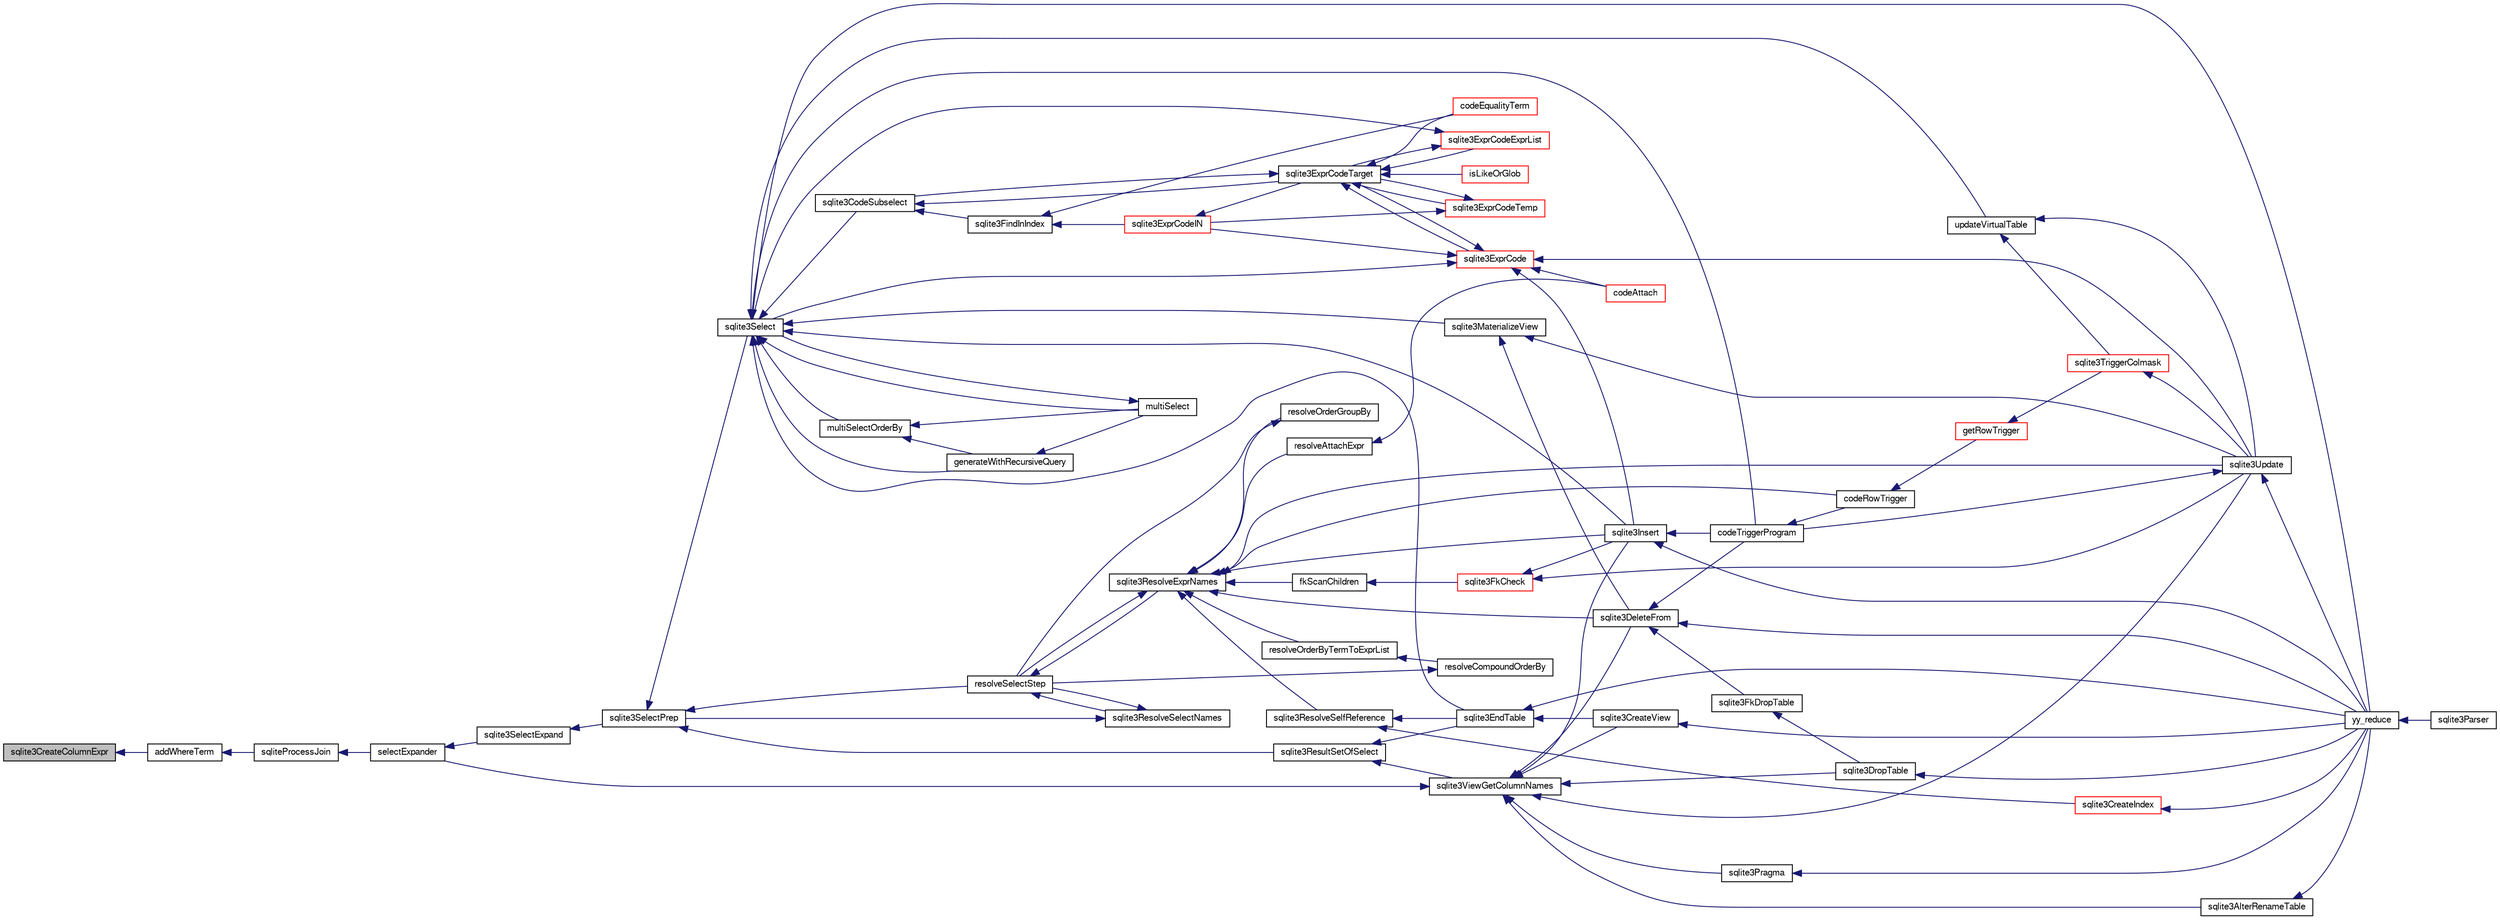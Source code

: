 digraph "sqlite3CreateColumnExpr"
{
  edge [fontname="FreeSans",fontsize="10",labelfontname="FreeSans",labelfontsize="10"];
  node [fontname="FreeSans",fontsize="10",shape=record];
  rankdir="LR";
  Node481547 [label="sqlite3CreateColumnExpr",height=0.2,width=0.4,color="black", fillcolor="grey75", style="filled", fontcolor="black"];
  Node481547 -> Node481548 [dir="back",color="midnightblue",fontsize="10",style="solid",fontname="FreeSans"];
  Node481548 [label="addWhereTerm",height=0.2,width=0.4,color="black", fillcolor="white", style="filled",URL="$sqlite3_8c.html#a916438f860daaffa479b734432cbdf25"];
  Node481548 -> Node481549 [dir="back",color="midnightblue",fontsize="10",style="solid",fontname="FreeSans"];
  Node481549 [label="sqliteProcessJoin",height=0.2,width=0.4,color="black", fillcolor="white", style="filled",URL="$sqlite3_8c.html#a4c90acd601941efc455f7b09a7f9d6a9"];
  Node481549 -> Node481550 [dir="back",color="midnightblue",fontsize="10",style="solid",fontname="FreeSans"];
  Node481550 [label="selectExpander",height=0.2,width=0.4,color="black", fillcolor="white", style="filled",URL="$sqlite3_8c.html#abee977318fbf74531340c6e41b0ca953"];
  Node481550 -> Node481551 [dir="back",color="midnightblue",fontsize="10",style="solid",fontname="FreeSans"];
  Node481551 [label="sqlite3SelectExpand",height=0.2,width=0.4,color="black", fillcolor="white", style="filled",URL="$sqlite3_8c.html#ae55acd1d8219505e629c2148950fa3de"];
  Node481551 -> Node481552 [dir="back",color="midnightblue",fontsize="10",style="solid",fontname="FreeSans"];
  Node481552 [label="sqlite3SelectPrep",height=0.2,width=0.4,color="black", fillcolor="white", style="filled",URL="$sqlite3_8c.html#aa4385bd53c0a43dea72fbc23cc78e1c6"];
  Node481552 -> Node481553 [dir="back",color="midnightblue",fontsize="10",style="solid",fontname="FreeSans"];
  Node481553 [label="resolveSelectStep",height=0.2,width=0.4,color="black", fillcolor="white", style="filled",URL="$sqlite3_8c.html#a0b9015a9e505c63fd104dcbad672c814"];
  Node481553 -> Node481554 [dir="back",color="midnightblue",fontsize="10",style="solid",fontname="FreeSans"];
  Node481554 [label="sqlite3ResolveExprNames",height=0.2,width=0.4,color="black", fillcolor="white", style="filled",URL="$sqlite3_8c.html#a537cf717a3f847807d3a3fd65da636ad"];
  Node481554 -> Node481555 [dir="back",color="midnightblue",fontsize="10",style="solid",fontname="FreeSans"];
  Node481555 [label="resolveOrderByTermToExprList",height=0.2,width=0.4,color="black", fillcolor="white", style="filled",URL="$sqlite3_8c.html#ac7f7eabdc769257622ad90aac3e02fe6"];
  Node481555 -> Node481556 [dir="back",color="midnightblue",fontsize="10",style="solid",fontname="FreeSans"];
  Node481556 [label="resolveCompoundOrderBy",height=0.2,width=0.4,color="black", fillcolor="white", style="filled",URL="$sqlite3_8c.html#a462c5aa49cfd6aad6a92fa60ddefc569"];
  Node481556 -> Node481553 [dir="back",color="midnightblue",fontsize="10",style="solid",fontname="FreeSans"];
  Node481554 -> Node481557 [dir="back",color="midnightblue",fontsize="10",style="solid",fontname="FreeSans"];
  Node481557 [label="resolveOrderGroupBy",height=0.2,width=0.4,color="black", fillcolor="white", style="filled",URL="$sqlite3_8c.html#a4dc8ed6177a5de887eae1010992e3d00"];
  Node481557 -> Node481553 [dir="back",color="midnightblue",fontsize="10",style="solid",fontname="FreeSans"];
  Node481554 -> Node481553 [dir="back",color="midnightblue",fontsize="10",style="solid",fontname="FreeSans"];
  Node481554 -> Node481558 [dir="back",color="midnightblue",fontsize="10",style="solid",fontname="FreeSans"];
  Node481558 [label="sqlite3ResolveSelfReference",height=0.2,width=0.4,color="black", fillcolor="white", style="filled",URL="$sqlite3_8c.html#ab524095a849de78f8728167d19336094"];
  Node481558 -> Node481559 [dir="back",color="midnightblue",fontsize="10",style="solid",fontname="FreeSans"];
  Node481559 [label="sqlite3EndTable",height=0.2,width=0.4,color="black", fillcolor="white", style="filled",URL="$sqlite3_8c.html#a7b5f2c66c0f0b6f819d970ca389768b0"];
  Node481559 -> Node481560 [dir="back",color="midnightblue",fontsize="10",style="solid",fontname="FreeSans"];
  Node481560 [label="sqlite3CreateView",height=0.2,width=0.4,color="black", fillcolor="white", style="filled",URL="$sqlite3_8c.html#a9d85cb00ff71dee5cd9a019503a6982e"];
  Node481560 -> Node481561 [dir="back",color="midnightblue",fontsize="10",style="solid",fontname="FreeSans"];
  Node481561 [label="yy_reduce",height=0.2,width=0.4,color="black", fillcolor="white", style="filled",URL="$sqlite3_8c.html#a7c419a9b25711c666a9a2449ef377f14"];
  Node481561 -> Node481562 [dir="back",color="midnightblue",fontsize="10",style="solid",fontname="FreeSans"];
  Node481562 [label="sqlite3Parser",height=0.2,width=0.4,color="black", fillcolor="white", style="filled",URL="$sqlite3_8c.html#a0327d71a5fabe0b6a343d78a2602e72a"];
  Node481559 -> Node481561 [dir="back",color="midnightblue",fontsize="10",style="solid",fontname="FreeSans"];
  Node481558 -> Node481563 [dir="back",color="midnightblue",fontsize="10",style="solid",fontname="FreeSans"];
  Node481563 [label="sqlite3CreateIndex",height=0.2,width=0.4,color="red", fillcolor="white", style="filled",URL="$sqlite3_8c.html#a8dbe5e590ab6c58a8c45f34f7c81e825"];
  Node481563 -> Node481561 [dir="back",color="midnightblue",fontsize="10",style="solid",fontname="FreeSans"];
  Node481554 -> Node481566 [dir="back",color="midnightblue",fontsize="10",style="solid",fontname="FreeSans"];
  Node481566 [label="resolveAttachExpr",height=0.2,width=0.4,color="black", fillcolor="white", style="filled",URL="$sqlite3_8c.html#a2b0ae2ee3fae38ccc805f582a9ce38f5"];
  Node481566 -> Node481567 [dir="back",color="midnightblue",fontsize="10",style="solid",fontname="FreeSans"];
  Node481567 [label="codeAttach",height=0.2,width=0.4,color="red", fillcolor="white", style="filled",URL="$sqlite3_8c.html#ade4e9e30d828a19c191fdcb098676d5b"];
  Node481554 -> Node481570 [dir="back",color="midnightblue",fontsize="10",style="solid",fontname="FreeSans"];
  Node481570 [label="sqlite3DeleteFrom",height=0.2,width=0.4,color="black", fillcolor="white", style="filled",URL="$sqlite3_8c.html#ab9b4b45349188b49eabb23f94608a091"];
  Node481570 -> Node481571 [dir="back",color="midnightblue",fontsize="10",style="solid",fontname="FreeSans"];
  Node481571 [label="sqlite3FkDropTable",height=0.2,width=0.4,color="black", fillcolor="white", style="filled",URL="$sqlite3_8c.html#a1218c6fc74e89152ceaa4760e82f5ef9"];
  Node481571 -> Node481572 [dir="back",color="midnightblue",fontsize="10",style="solid",fontname="FreeSans"];
  Node481572 [label="sqlite3DropTable",height=0.2,width=0.4,color="black", fillcolor="white", style="filled",URL="$sqlite3_8c.html#a5534f77364b5568783c0e50db3c9defb"];
  Node481572 -> Node481561 [dir="back",color="midnightblue",fontsize="10",style="solid",fontname="FreeSans"];
  Node481570 -> Node481573 [dir="back",color="midnightblue",fontsize="10",style="solid",fontname="FreeSans"];
  Node481573 [label="codeTriggerProgram",height=0.2,width=0.4,color="black", fillcolor="white", style="filled",URL="$sqlite3_8c.html#a120801f59d9281d201d2ff4b2606836e"];
  Node481573 -> Node481574 [dir="back",color="midnightblue",fontsize="10",style="solid",fontname="FreeSans"];
  Node481574 [label="codeRowTrigger",height=0.2,width=0.4,color="black", fillcolor="white", style="filled",URL="$sqlite3_8c.html#a463cea5aaaf388b560b206570a0022fc"];
  Node481574 -> Node481575 [dir="back",color="midnightblue",fontsize="10",style="solid",fontname="FreeSans"];
  Node481575 [label="getRowTrigger",height=0.2,width=0.4,color="red", fillcolor="white", style="filled",URL="$sqlite3_8c.html#a69626ef20b540d1a2b19cf56f3f45689"];
  Node481575 -> Node481583 [dir="back",color="midnightblue",fontsize="10",style="solid",fontname="FreeSans"];
  Node481583 [label="sqlite3TriggerColmask",height=0.2,width=0.4,color="red", fillcolor="white", style="filled",URL="$sqlite3_8c.html#acace8e99e37ae5e84ea03c65e820c540"];
  Node481583 -> Node481581 [dir="back",color="midnightblue",fontsize="10",style="solid",fontname="FreeSans"];
  Node481581 [label="sqlite3Update",height=0.2,width=0.4,color="black", fillcolor="white", style="filled",URL="$sqlite3_8c.html#ac5aa67c46e8cc8174566fabe6809fafa"];
  Node481581 -> Node481573 [dir="back",color="midnightblue",fontsize="10",style="solid",fontname="FreeSans"];
  Node481581 -> Node481561 [dir="back",color="midnightblue",fontsize="10",style="solid",fontname="FreeSans"];
  Node481570 -> Node481561 [dir="back",color="midnightblue",fontsize="10",style="solid",fontname="FreeSans"];
  Node481554 -> Node481584 [dir="back",color="midnightblue",fontsize="10",style="solid",fontname="FreeSans"];
  Node481584 [label="fkScanChildren",height=0.2,width=0.4,color="black", fillcolor="white", style="filled",URL="$sqlite3_8c.html#a67c9dcb484336b3155e7a82a037d4691"];
  Node481584 -> Node481585 [dir="back",color="midnightblue",fontsize="10",style="solid",fontname="FreeSans"];
  Node481585 [label="sqlite3FkCheck",height=0.2,width=0.4,color="red", fillcolor="white", style="filled",URL="$sqlite3_8c.html#aa38fb76c7d6f48f19772877a41703b92"];
  Node481585 -> Node481580 [dir="back",color="midnightblue",fontsize="10",style="solid",fontname="FreeSans"];
  Node481580 [label="sqlite3Insert",height=0.2,width=0.4,color="black", fillcolor="white", style="filled",URL="$sqlite3_8c.html#a5b17c9c2000bae6bdff8e6be48d7dc2b"];
  Node481580 -> Node481573 [dir="back",color="midnightblue",fontsize="10",style="solid",fontname="FreeSans"];
  Node481580 -> Node481561 [dir="back",color="midnightblue",fontsize="10",style="solid",fontname="FreeSans"];
  Node481585 -> Node481581 [dir="back",color="midnightblue",fontsize="10",style="solid",fontname="FreeSans"];
  Node481554 -> Node481580 [dir="back",color="midnightblue",fontsize="10",style="solid",fontname="FreeSans"];
  Node481554 -> Node481574 [dir="back",color="midnightblue",fontsize="10",style="solid",fontname="FreeSans"];
  Node481554 -> Node481581 [dir="back",color="midnightblue",fontsize="10",style="solid",fontname="FreeSans"];
  Node481553 -> Node481586 [dir="back",color="midnightblue",fontsize="10",style="solid",fontname="FreeSans"];
  Node481586 [label="sqlite3ResolveSelectNames",height=0.2,width=0.4,color="black", fillcolor="white", style="filled",URL="$sqlite3_8c.html#a0cf10c480643b1ab9eaa02056a400734"];
  Node481586 -> Node481553 [dir="back",color="midnightblue",fontsize="10",style="solid",fontname="FreeSans"];
  Node481586 -> Node481552 [dir="back",color="midnightblue",fontsize="10",style="solid",fontname="FreeSans"];
  Node481552 -> Node481587 [dir="back",color="midnightblue",fontsize="10",style="solid",fontname="FreeSans"];
  Node481587 [label="sqlite3ResultSetOfSelect",height=0.2,width=0.4,color="black", fillcolor="white", style="filled",URL="$sqlite3_8c.html#ade35a86757654a36498d74152aa2fda8"];
  Node481587 -> Node481559 [dir="back",color="midnightblue",fontsize="10",style="solid",fontname="FreeSans"];
  Node481587 -> Node481588 [dir="back",color="midnightblue",fontsize="10",style="solid",fontname="FreeSans"];
  Node481588 [label="sqlite3ViewGetColumnNames",height=0.2,width=0.4,color="black", fillcolor="white", style="filled",URL="$sqlite3_8c.html#aebc7cd8d9e2bd174ae0a60363d3f6ce8"];
  Node481588 -> Node481589 [dir="back",color="midnightblue",fontsize="10",style="solid",fontname="FreeSans"];
  Node481589 [label="sqlite3AlterRenameTable",height=0.2,width=0.4,color="black", fillcolor="white", style="filled",URL="$sqlite3_8c.html#aa5cfdb507ff74e559f2efb0318c96d2c"];
  Node481589 -> Node481561 [dir="back",color="midnightblue",fontsize="10",style="solid",fontname="FreeSans"];
  Node481588 -> Node481560 [dir="back",color="midnightblue",fontsize="10",style="solid",fontname="FreeSans"];
  Node481588 -> Node481572 [dir="back",color="midnightblue",fontsize="10",style="solid",fontname="FreeSans"];
  Node481588 -> Node481570 [dir="back",color="midnightblue",fontsize="10",style="solid",fontname="FreeSans"];
  Node481588 -> Node481580 [dir="back",color="midnightblue",fontsize="10",style="solid",fontname="FreeSans"];
  Node481588 -> Node481590 [dir="back",color="midnightblue",fontsize="10",style="solid",fontname="FreeSans"];
  Node481590 [label="sqlite3Pragma",height=0.2,width=0.4,color="black", fillcolor="white", style="filled",URL="$sqlite3_8c.html#a111391370f58f8e6a6eca51fd34d62ed"];
  Node481590 -> Node481561 [dir="back",color="midnightblue",fontsize="10",style="solid",fontname="FreeSans"];
  Node481588 -> Node481550 [dir="back",color="midnightblue",fontsize="10",style="solid",fontname="FreeSans"];
  Node481588 -> Node481581 [dir="back",color="midnightblue",fontsize="10",style="solid",fontname="FreeSans"];
  Node481552 -> Node481591 [dir="back",color="midnightblue",fontsize="10",style="solid",fontname="FreeSans"];
  Node481591 [label="sqlite3Select",height=0.2,width=0.4,color="black", fillcolor="white", style="filled",URL="$sqlite3_8c.html#a2465ee8c956209ba4b272477b7c21a45"];
  Node481591 -> Node481592 [dir="back",color="midnightblue",fontsize="10",style="solid",fontname="FreeSans"];
  Node481592 [label="sqlite3CodeSubselect",height=0.2,width=0.4,color="black", fillcolor="white", style="filled",URL="$sqlite3_8c.html#aa69b46d2204a1d1b110107a1be12ee0c"];
  Node481592 -> Node481593 [dir="back",color="midnightblue",fontsize="10",style="solid",fontname="FreeSans"];
  Node481593 [label="sqlite3FindInIndex",height=0.2,width=0.4,color="black", fillcolor="white", style="filled",URL="$sqlite3_8c.html#af7d8c56ab0231f44bb5f87b3fafeffb2"];
  Node481593 -> Node481594 [dir="back",color="midnightblue",fontsize="10",style="solid",fontname="FreeSans"];
  Node481594 [label="sqlite3ExprCodeIN",height=0.2,width=0.4,color="red", fillcolor="white", style="filled",URL="$sqlite3_8c.html#ad9cf4f5b5ffb90c24a4a0900c8626193"];
  Node481594 -> Node481595 [dir="back",color="midnightblue",fontsize="10",style="solid",fontname="FreeSans"];
  Node481595 [label="sqlite3ExprCodeTarget",height=0.2,width=0.4,color="black", fillcolor="white", style="filled",URL="$sqlite3_8c.html#a4f308397a0a3ed299ed31aaa1ae2a293"];
  Node481595 -> Node481592 [dir="back",color="midnightblue",fontsize="10",style="solid",fontname="FreeSans"];
  Node481595 -> Node481596 [dir="back",color="midnightblue",fontsize="10",style="solid",fontname="FreeSans"];
  Node481596 [label="sqlite3ExprCodeTemp",height=0.2,width=0.4,color="red", fillcolor="white", style="filled",URL="$sqlite3_8c.html#a3bc5c1ccb3c5851847e2aeb4a84ae1fc"];
  Node481596 -> Node481594 [dir="back",color="midnightblue",fontsize="10",style="solid",fontname="FreeSans"];
  Node481596 -> Node481595 [dir="back",color="midnightblue",fontsize="10",style="solid",fontname="FreeSans"];
  Node481595 -> Node481609 [dir="back",color="midnightblue",fontsize="10",style="solid",fontname="FreeSans"];
  Node481609 [label="sqlite3ExprCode",height=0.2,width=0.4,color="red", fillcolor="white", style="filled",URL="$sqlite3_8c.html#a75f270fb0b111b86924cca4ea507b417"];
  Node481609 -> Node481594 [dir="back",color="midnightblue",fontsize="10",style="solid",fontname="FreeSans"];
  Node481609 -> Node481595 [dir="back",color="midnightblue",fontsize="10",style="solid",fontname="FreeSans"];
  Node481609 -> Node481567 [dir="back",color="midnightblue",fontsize="10",style="solid",fontname="FreeSans"];
  Node481609 -> Node481580 [dir="back",color="midnightblue",fontsize="10",style="solid",fontname="FreeSans"];
  Node481609 -> Node481591 [dir="back",color="midnightblue",fontsize="10",style="solid",fontname="FreeSans"];
  Node481609 -> Node481581 [dir="back",color="midnightblue",fontsize="10",style="solid",fontname="FreeSans"];
  Node481595 -> Node481618 [dir="back",color="midnightblue",fontsize="10",style="solid",fontname="FreeSans"];
  Node481618 [label="sqlite3ExprCodeExprList",height=0.2,width=0.4,color="red", fillcolor="white", style="filled",URL="$sqlite3_8c.html#a05b2b3dc3de7565de24eb3a2ff4e9566"];
  Node481618 -> Node481595 [dir="back",color="midnightblue",fontsize="10",style="solid",fontname="FreeSans"];
  Node481618 -> Node481591 [dir="back",color="midnightblue",fontsize="10",style="solid",fontname="FreeSans"];
  Node481595 -> Node481621 [dir="back",color="midnightblue",fontsize="10",style="solid",fontname="FreeSans"];
  Node481621 [label="isLikeOrGlob",height=0.2,width=0.4,color="red", fillcolor="white", style="filled",URL="$sqlite3_8c.html#a6c38e495198bf8976f68d1a6ebd74a50"];
  Node481595 -> Node481630 [dir="back",color="midnightblue",fontsize="10",style="solid",fontname="FreeSans"];
  Node481630 [label="codeEqualityTerm",height=0.2,width=0.4,color="red", fillcolor="white", style="filled",URL="$sqlite3_8c.html#ad88a57073f031452c9843e97f15acc47"];
  Node481593 -> Node481630 [dir="back",color="midnightblue",fontsize="10",style="solid",fontname="FreeSans"];
  Node481592 -> Node481595 [dir="back",color="midnightblue",fontsize="10",style="solid",fontname="FreeSans"];
  Node481591 -> Node481559 [dir="back",color="midnightblue",fontsize="10",style="solid",fontname="FreeSans"];
  Node481591 -> Node481632 [dir="back",color="midnightblue",fontsize="10",style="solid",fontname="FreeSans"];
  Node481632 [label="sqlite3MaterializeView",height=0.2,width=0.4,color="black", fillcolor="white", style="filled",URL="$sqlite3_8c.html#a4557984b0b75f998fb0c3f231c9b1def"];
  Node481632 -> Node481570 [dir="back",color="midnightblue",fontsize="10",style="solid",fontname="FreeSans"];
  Node481632 -> Node481581 [dir="back",color="midnightblue",fontsize="10",style="solid",fontname="FreeSans"];
  Node481591 -> Node481580 [dir="back",color="midnightblue",fontsize="10",style="solid",fontname="FreeSans"];
  Node481591 -> Node481614 [dir="back",color="midnightblue",fontsize="10",style="solid",fontname="FreeSans"];
  Node481614 [label="generateWithRecursiveQuery",height=0.2,width=0.4,color="black", fillcolor="white", style="filled",URL="$sqlite3_8c.html#ade2c3663fa9c3b9676507984b9483942"];
  Node481614 -> Node481615 [dir="back",color="midnightblue",fontsize="10",style="solid",fontname="FreeSans"];
  Node481615 [label="multiSelect",height=0.2,width=0.4,color="black", fillcolor="white", style="filled",URL="$sqlite3_8c.html#a6456c61f3d9b2389738753cedfa24fa7"];
  Node481615 -> Node481591 [dir="back",color="midnightblue",fontsize="10",style="solid",fontname="FreeSans"];
  Node481591 -> Node481615 [dir="back",color="midnightblue",fontsize="10",style="solid",fontname="FreeSans"];
  Node481591 -> Node481616 [dir="back",color="midnightblue",fontsize="10",style="solid",fontname="FreeSans"];
  Node481616 [label="multiSelectOrderBy",height=0.2,width=0.4,color="black", fillcolor="white", style="filled",URL="$sqlite3_8c.html#afcdb8488c6f4dfdadaf9f04bca35b808"];
  Node481616 -> Node481614 [dir="back",color="midnightblue",fontsize="10",style="solid",fontname="FreeSans"];
  Node481616 -> Node481615 [dir="back",color="midnightblue",fontsize="10",style="solid",fontname="FreeSans"];
  Node481591 -> Node481573 [dir="back",color="midnightblue",fontsize="10",style="solid",fontname="FreeSans"];
  Node481591 -> Node481633 [dir="back",color="midnightblue",fontsize="10",style="solid",fontname="FreeSans"];
  Node481633 [label="updateVirtualTable",height=0.2,width=0.4,color="black", fillcolor="white", style="filled",URL="$sqlite3_8c.html#a740220531db9293c39a2cdd7da3f74e1"];
  Node481633 -> Node481583 [dir="back",color="midnightblue",fontsize="10",style="solid",fontname="FreeSans"];
  Node481633 -> Node481581 [dir="back",color="midnightblue",fontsize="10",style="solid",fontname="FreeSans"];
  Node481591 -> Node481561 [dir="back",color="midnightblue",fontsize="10",style="solid",fontname="FreeSans"];
}
